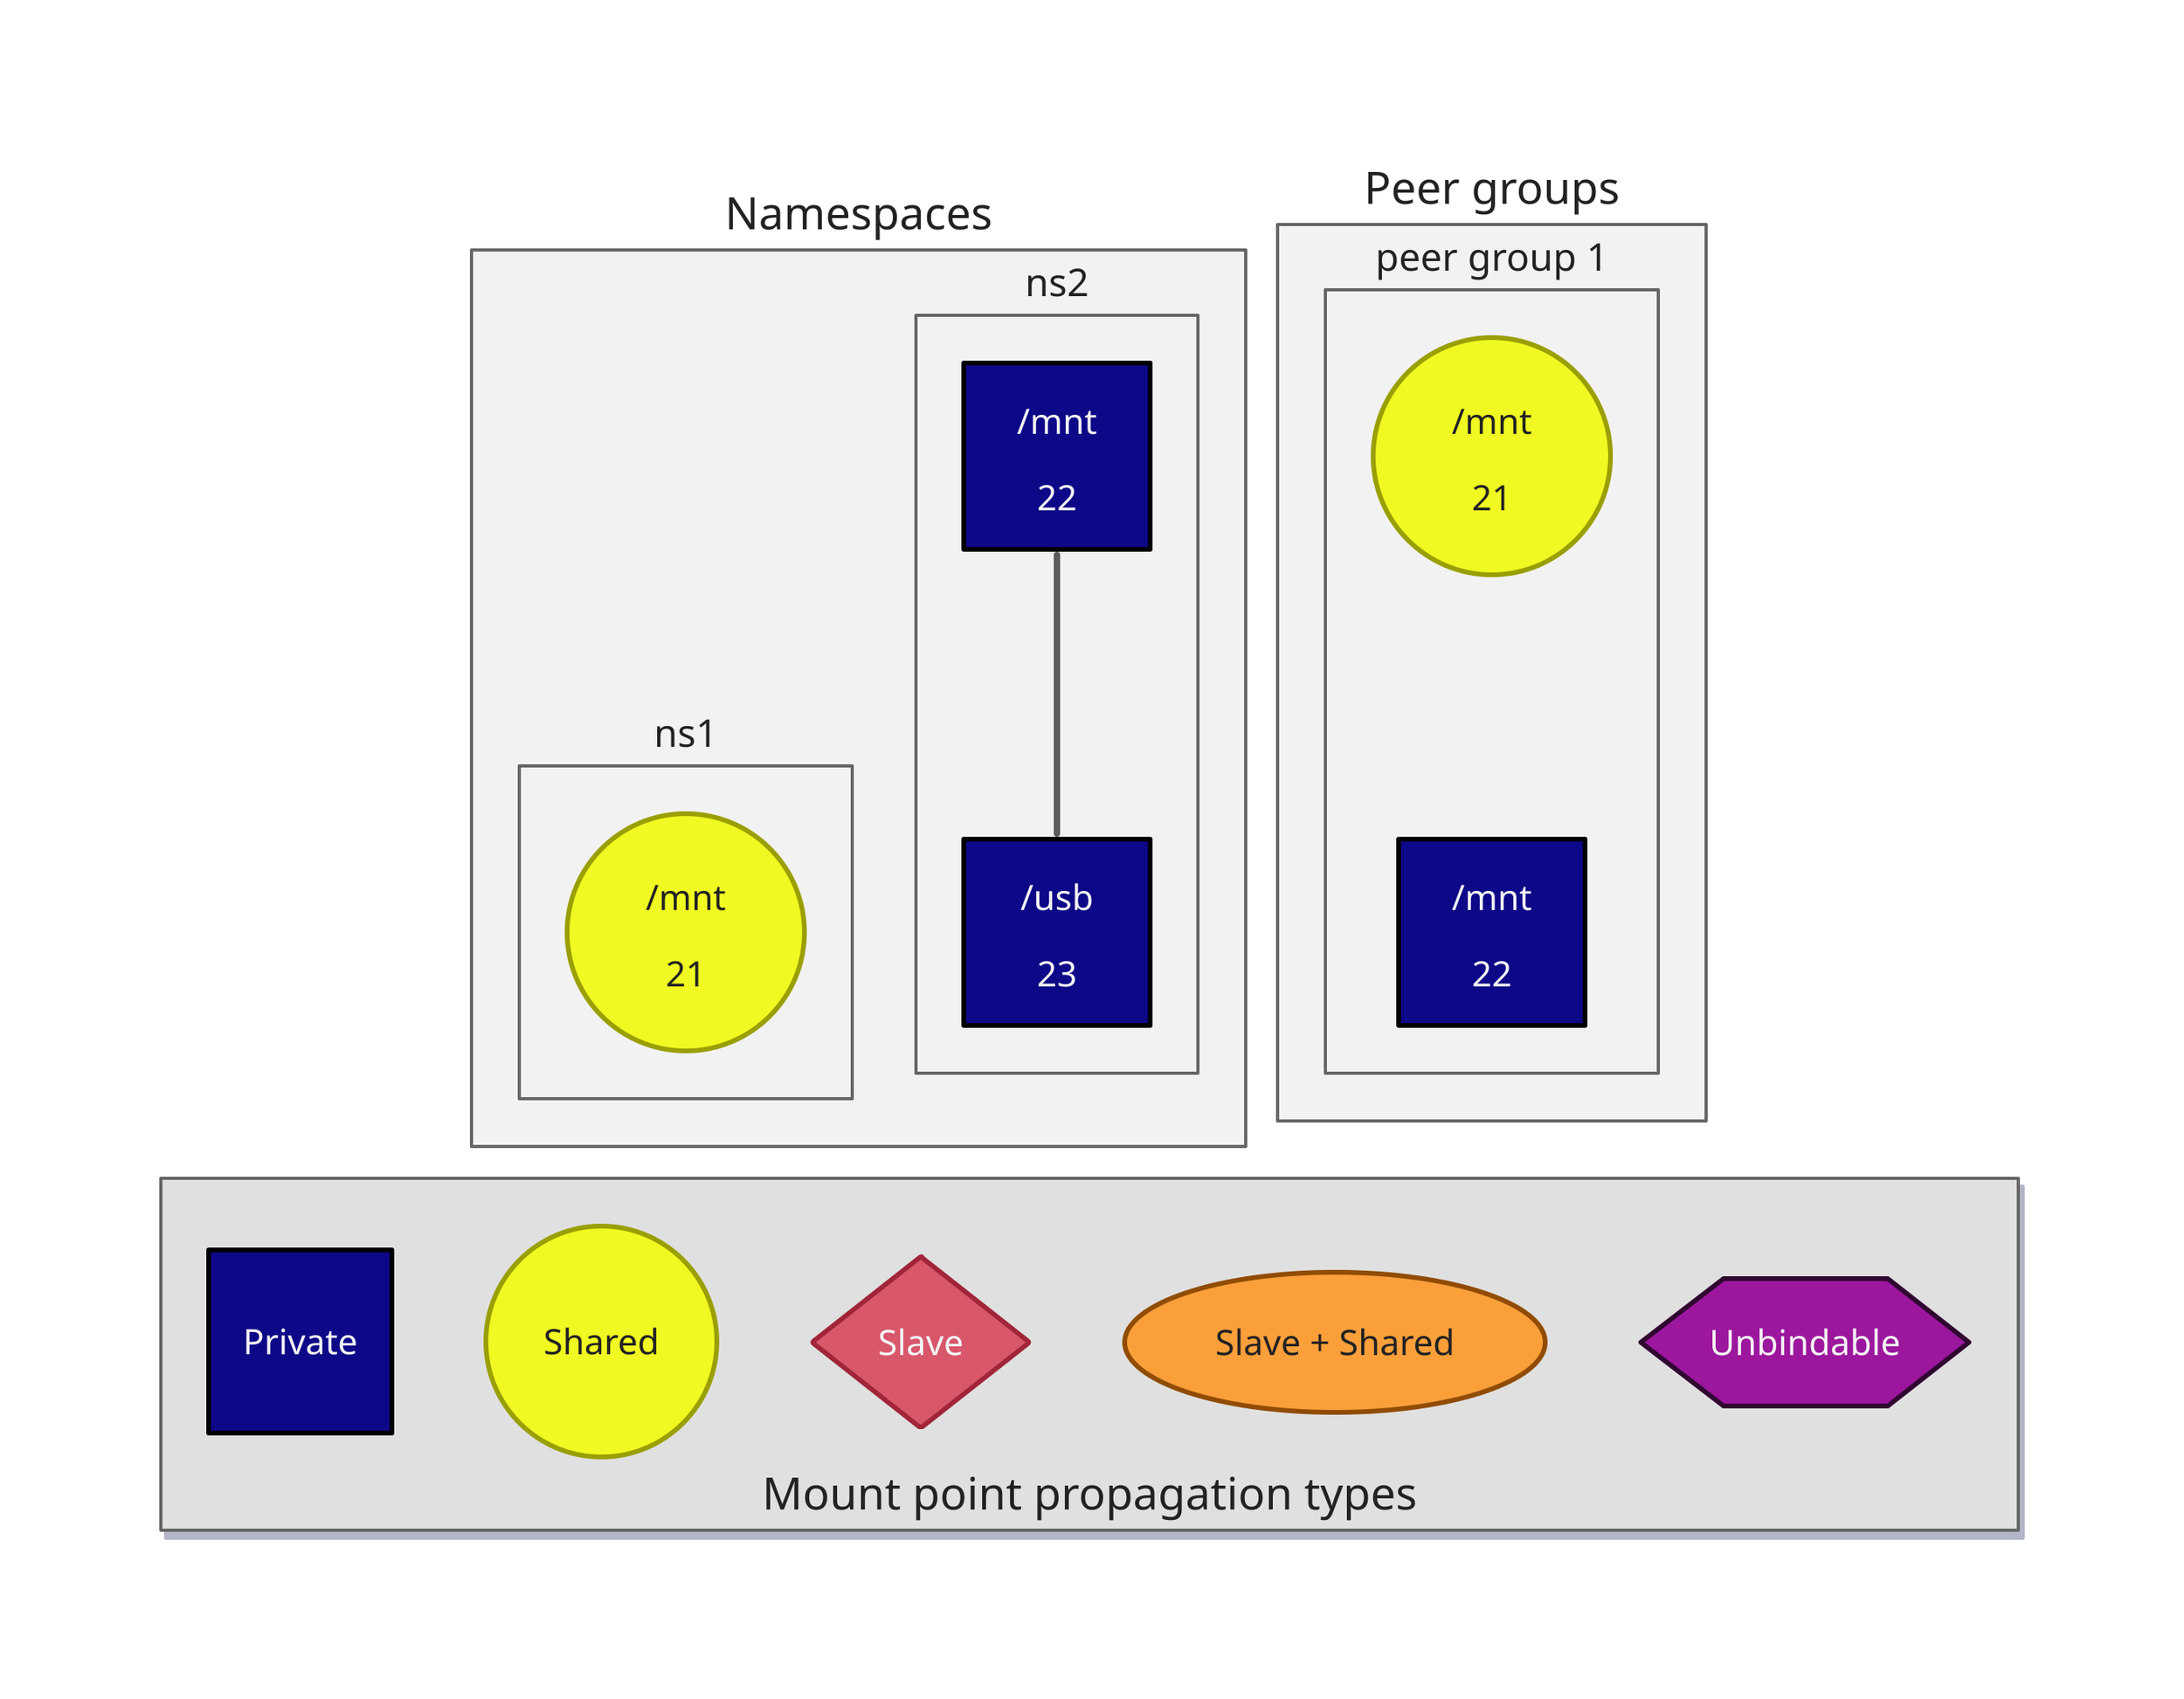 classes: {
  namespace: {
    style: {
      fill: "#f2f2f2"
      stroke: "#666666"
      font-color: "#222222"
      bold: true
    }
  }

  edge: {
    style: {
      stroke: "#5c5c5c"
      stroke-width: 4
    }
  }

  event-edge: {
    style: {
      stroke: "#5c5c5c"
      stroke-width: 4
      font-color: "#5c5c5c"
      animated: true
    }
  }

  bind-mount: {
    shape: circle
    style: {
      fill: "#f0f921"
      stroke: "#9a9f04"
      stroke-width: 3
      font-size: 22
      font-color: "#222222"
      double-border: true
    }
  }

  private: {
    shape: square
    style: {
      fill: "#0d0887"
      stroke: "#000000"
      stroke-width: 3
      font-size: 22
      font-color: "#f4f4f4"
    }
  }

  shared: {
    shape: circle
    style: {
      fill: "#f0f921"
      stroke: "#9a9f04"
      stroke-width: 3
      font-size: 22
      font-color: "#222222"
    }
  }

  slave: {
    shape: diamond
    style: {
      fill: "#d8576b"
      stroke: "#a12538"
      stroke-width: 3
      font-size: 22
      font-color: "#f4f4f4"
    }
  }

  slave-shared: {
    shape: oval
    style: {
      fill: "#fb9f3a"
      stroke: "#914c03"
      stroke-width: 3
      font-size: 22
      font-color: "#222222"
    }
  }

  unbindable: {
    shape: hexagon
    style: {
      fill: "#9c179e"
      stroke: "#300731"
      stroke-width: 3
      font-size: 22
      font-color: "#f4f4f4"
    }
  }
}

namespaces: {
  class: namespace
  label: "Namespaces"

  ns1: {
    class: namespace
    label: "ns1"

    mnt: {
      class: shared
      label: "/mnt\n\n21"
    }
  }

  ns2: {
    class: namespace
    label: "ns2"

    mnt: {
      class: private
      label: "/mnt\n\n22"
    }

    usb: {
      class: private
      label: "/usb\n\n23"
    }

    mnt -- usb: {class: edge}
  }
}

peer-groups: {
  class: namespace
  label: "Peer groups"

  peer-group1: {
    class: namespace
    label: "peer group 1"

    mnt-21: {
      class: shared
      label: "/mnt\n\n21"
    }

    mnt-22: {
      class: private
      label: "/mnt\n\n22"
    }

    mnt-21 -- mnt-22: {
      style: {
        stroke-width: 0
      }
    }
  }
}

legend: {
  near: bottom-center
  label: "Mount point propagation types"
  label.near: bottom-center
  style: {
    fill: "#e0e0e0"
    stroke: "#666666"
    font-color: "#222222"
    bold: true
    shadow: true
  }

  private: {
    class: private
    label: "Private"
  }

  shared: {
    class: shared
    label: "Shared"
  }

  slave: {
    class: slave
    label: "Slave"
  }

  slave-shared: {
    class: slave-shared
    label: "Slave + Shared"
  }

  unbindable: {
    class: unbindable
    label: "Unbindable"
  }
}
